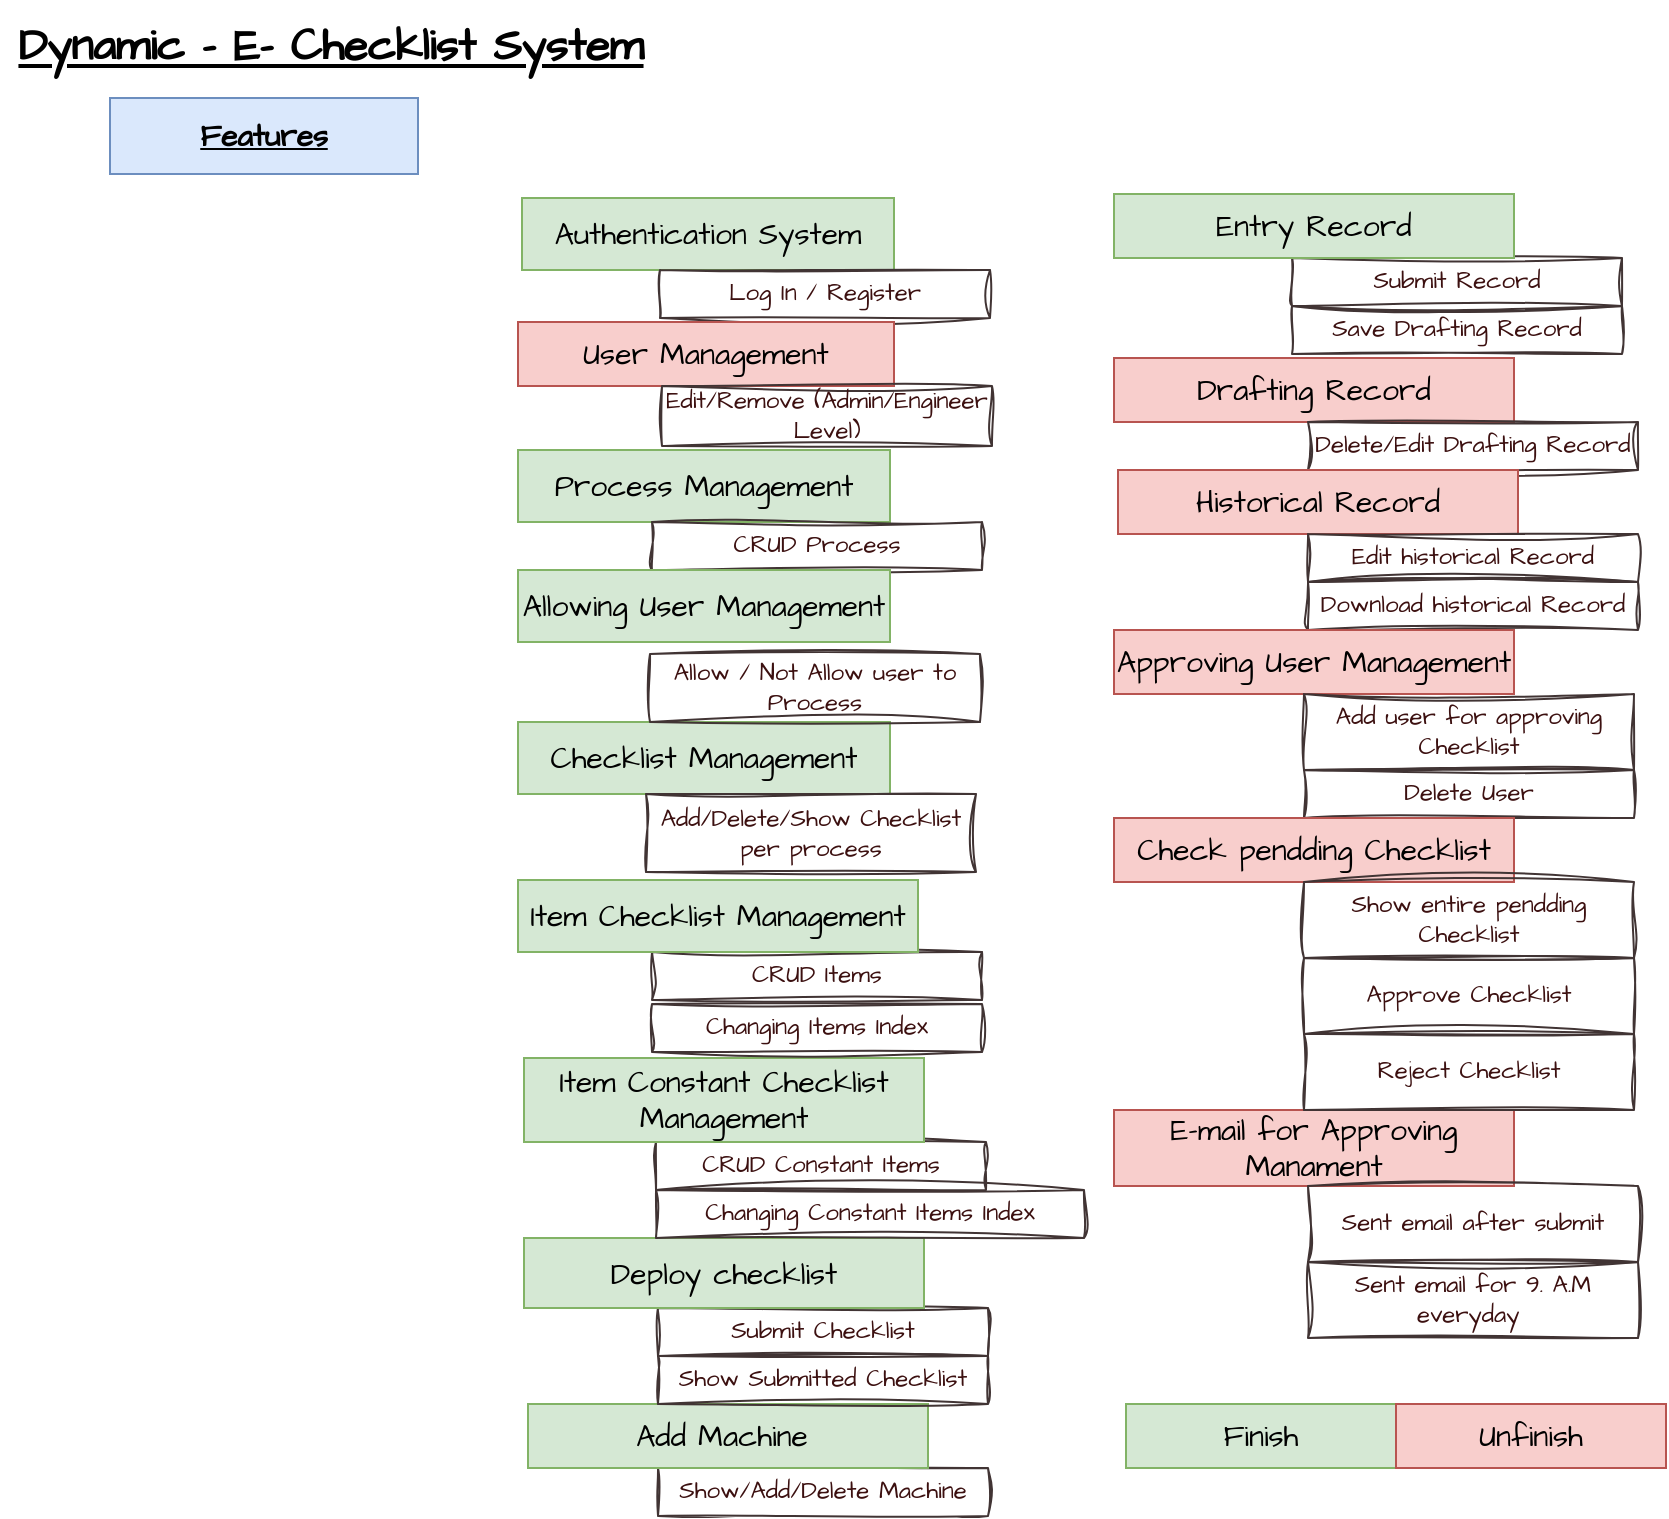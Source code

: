 <mxfile version="24.7.17" pages="2">
  <diagram name="Features" id="6fQ8xyL-1N6OXDHEHyUZ">
    <mxGraphModel dx="1834" dy="836" grid="0" gridSize="10" guides="1" tooltips="1" connect="1" arrows="1" fold="1" page="0" pageScale="1" pageWidth="2336" pageHeight="1654" background="#ffffff" math="0" shadow="0">
      <root>
        <mxCell id="0" />
        <mxCell id="1" parent="0" />
        <mxCell id="KUy-6Ofabw8a4-Hf3_Ga-3" value="Dynamic - E- Checklist System" style="text;html=1;align=center;verticalAlign=middle;whiteSpace=wrap;rounded=0;fontFamily=Architects Daughter;fontSource=https%3A%2F%2Ffonts.googleapis.com%2Fcss%3Ffamily%3DArchitects%2BDaughter;fontColor=#000000;fontStyle=5;fontSize=22;" vertex="1" parent="1">
          <mxGeometry x="-16" width="331" height="47" as="geometry" />
        </mxCell>
        <mxCell id="KUy-6Ofabw8a4-Hf3_Ga-52" value="Features" style="text;html=1;align=center;verticalAlign=middle;whiteSpace=wrap;rounded=0;fontFamily=Architects Daughter;fontSource=https%3A%2F%2Ffonts.googleapis.com%2Fcss%3Ffamily%3DArchitects%2BDaughter;fillColor=#dae8fc;strokeColor=#6c8ebf;fontSize=15;fontColor=#000000;fontStyle=5" vertex="1" parent="1">
          <mxGeometry x="39" y="49" width="154" height="38" as="geometry" />
        </mxCell>
        <mxCell id="KUy-6Ofabw8a4-Hf3_Ga-5" value="Checklist Management" style="rounded=0;whiteSpace=wrap;html=1;hachureGap=4;fontFamily=Architects Daughter;fontSource=https%3A%2F%2Ffonts.googleapis.com%2Fcss%3Ffamily%3DArchitects%2BDaughter;fontSize=15;fillColor=#d5e8d4;strokeColor=#82b366;glass=0;fontColor=#000000;" vertex="1" parent="1">
          <mxGeometry x="243" y="361" width="186" height="36" as="geometry" />
        </mxCell>
        <mxCell id="KUy-6Ofabw8a4-Hf3_Ga-6" value="Add/Delete/Show Checklist per process" style="rounded=0;whiteSpace=wrap;html=1;hachureGap=4;fontFamily=Architects Daughter;fontSource=https%3A%2F%2Ffonts.googleapis.com%2Fcss%3Ffamily%3DArchitects%2BDaughter;fillColor=none;strokeColor=#413434;fontColor=#3c1010;glass=0;sketch=1;curveFitting=1;jiggle=2;" vertex="1" parent="1">
          <mxGeometry x="307" y="397" width="165" height="39" as="geometry" />
        </mxCell>
        <mxCell id="KUy-6Ofabw8a4-Hf3_Ga-7" value="CRUD Items" style="rounded=0;whiteSpace=wrap;html=1;hachureGap=4;fontFamily=Architects Daughter;fontSource=https%3A%2F%2Ffonts.googleapis.com%2Fcss%3Ffamily%3DArchitects%2BDaughter;glass=0;fillColor=none;gradientColor=none;strokeColor=#413434;fontColor=#3c1010;sketch=1;curveFitting=1;jiggle=2;" vertex="1" parent="1">
          <mxGeometry x="310" y="476" width="165" height="24" as="geometry" />
        </mxCell>
        <mxCell id="KUy-6Ofabw8a4-Hf3_Ga-10" value="Item Checklist Management" style="rounded=0;whiteSpace=wrap;html=1;hachureGap=4;fontFamily=Architects Daughter;fontSource=https%3A%2F%2Ffonts.googleapis.com%2Fcss%3Ffamily%3DArchitects%2BDaughter;fontSize=15;fillColor=#d5e8d4;strokeColor=#82b366;glass=0;fontColor=#000000;" vertex="1" parent="1">
          <mxGeometry x="243" y="440" width="200" height="36" as="geometry" />
        </mxCell>
        <mxCell id="KUy-6Ofabw8a4-Hf3_Ga-12" value="Submit Checklist" style="rounded=0;whiteSpace=wrap;html=1;hachureGap=4;fontFamily=Architects Daughter;fontSource=https%3A%2F%2Ffonts.googleapis.com%2Fcss%3Ffamily%3DArchitects%2BDaughter;fillColor=none;strokeColor=#413434;fontColor=#3c1010;glass=0;sketch=1;curveFitting=1;jiggle=2;" vertex="1" parent="1">
          <mxGeometry x="313" y="654" width="165" height="24" as="geometry" />
        </mxCell>
        <mxCell id="KUy-6Ofabw8a4-Hf3_Ga-13" value="CRUD Constant Items" style="rounded=0;whiteSpace=wrap;html=1;hachureGap=4;fontFamily=Architects Daughter;fontSource=https%3A%2F%2Ffonts.googleapis.com%2Fcss%3Ffamily%3DArchitects%2BDaughter;glass=0;fillColor=none;gradientColor=none;strokeColor=#413434;fontColor=#3c1010;sketch=1;curveFitting=1;jiggle=2;" vertex="1" parent="1">
          <mxGeometry x="312" y="571" width="165" height="24" as="geometry" />
        </mxCell>
        <mxCell id="KUy-6Ofabw8a4-Hf3_Ga-14" value="Item Constant Checklist Management" style="rounded=0;whiteSpace=wrap;html=1;hachureGap=4;fontFamily=Architects Daughter;fontSource=https%3A%2F%2Ffonts.googleapis.com%2Fcss%3Ffamily%3DArchitects%2BDaughter;fontSize=15;fillColor=#d5e8d4;strokeColor=#82b366;glass=0;fontColor=#000000;" vertex="1" parent="1">
          <mxGeometry x="246" y="529" width="200" height="42" as="geometry" />
        </mxCell>
        <mxCell id="KUy-6Ofabw8a4-Hf3_Ga-15" value="Deploy checklist" style="rounded=0;whiteSpace=wrap;html=1;hachureGap=4;fontFamily=Architects Daughter;fontSource=https%3A%2F%2Ffonts.googleapis.com%2Fcss%3Ffamily%3DArchitects%2BDaughter;fontSize=15;fillColor=#d5e8d4;strokeColor=#82b366;glass=0;fontColor=#000000;" vertex="1" parent="1">
          <mxGeometry x="246" y="619" width="200" height="35" as="geometry" />
        </mxCell>
        <mxCell id="KUy-6Ofabw8a4-Hf3_Ga-16" value="Show/Add/Delete Machine" style="rounded=0;whiteSpace=wrap;html=1;hachureGap=4;fontFamily=Architects Daughter;fontSource=https%3A%2F%2Ffonts.googleapis.com%2Fcss%3Ffamily%3DArchitects%2BDaughter;fillColor=none;strokeColor=#413434;fontColor=#3c1010;glass=0;sketch=1;curveFitting=1;jiggle=2;" vertex="1" parent="1">
          <mxGeometry x="313" y="734" width="165" height="24" as="geometry" />
        </mxCell>
        <mxCell id="KUy-6Ofabw8a4-Hf3_Ga-17" value="Add Machine&amp;nbsp;" style="rounded=0;whiteSpace=wrap;html=1;hachureGap=4;fontFamily=Architects Daughter;fontSource=https%3A%2F%2Ffonts.googleapis.com%2Fcss%3Ffamily%3DArchitects%2BDaughter;fontSize=15;fillColor=#d5e8d4;strokeColor=#82b366;glass=0;fontColor=#000000;" vertex="1" parent="1">
          <mxGeometry x="248" y="702" width="200" height="32" as="geometry" />
        </mxCell>
        <mxCell id="KUy-6Ofabw8a4-Hf3_Ga-19" value="Show Submitted Checklist" style="rounded=0;whiteSpace=wrap;html=1;hachureGap=4;fontFamily=Architects Daughter;fontSource=https%3A%2F%2Ffonts.googleapis.com%2Fcss%3Ffamily%3DArchitects%2BDaughter;fillColor=none;strokeColor=#413434;fontColor=#3c1010;glass=0;sketch=1;curveFitting=1;jiggle=2;" vertex="1" parent="1">
          <mxGeometry x="313" y="678" width="165" height="24" as="geometry" />
        </mxCell>
        <mxCell id="KUy-6Ofabw8a4-Hf3_Ga-20" value="Authentication System" style="rounded=0;whiteSpace=wrap;html=1;hachureGap=4;fontFamily=Architects Daughter;fontSource=https%3A%2F%2Ffonts.googleapis.com%2Fcss%3Ffamily%3DArchitects%2BDaughter;fontSize=15;fillColor=#d5e8d4;strokeColor=#82b366;glass=0;fontColor=#000000;" vertex="1" parent="1">
          <mxGeometry x="245" y="99" width="186" height="36" as="geometry" />
        </mxCell>
        <mxCell id="KUy-6Ofabw8a4-Hf3_Ga-21" value="Log In / Register" style="rounded=0;whiteSpace=wrap;html=1;hachureGap=4;fontFamily=Architects Daughter;fontSource=https%3A%2F%2Ffonts.googleapis.com%2Fcss%3Ffamily%3DArchitects%2BDaughter;fillColor=none;strokeColor=#413434;fontColor=#3c1010;glass=0;sketch=1;curveFitting=1;jiggle=2;" vertex="1" parent="1">
          <mxGeometry x="314" y="135" width="165" height="24" as="geometry" />
        </mxCell>
        <mxCell id="KUy-6Ofabw8a4-Hf3_Ga-22" value="Process Management" style="rounded=0;whiteSpace=wrap;html=1;hachureGap=4;fontFamily=Architects Daughter;fontSource=https%3A%2F%2Ffonts.googleapis.com%2Fcss%3Ffamily%3DArchitects%2BDaughter;fontSize=15;fillColor=#d5e8d4;strokeColor=#82b366;glass=0;fontColor=#000000;" vertex="1" parent="1">
          <mxGeometry x="243" y="225" width="186" height="36" as="geometry" />
        </mxCell>
        <mxCell id="KUy-6Ofabw8a4-Hf3_Ga-23" value="CRUD Process" style="rounded=0;whiteSpace=wrap;html=1;hachureGap=4;fontFamily=Architects Daughter;fontSource=https%3A%2F%2Ffonts.googleapis.com%2Fcss%3Ffamily%3DArchitects%2BDaughter;fillColor=none;strokeColor=#413434;fontColor=#3c1010;glass=0;sketch=1;curveFitting=1;jiggle=2;" vertex="1" parent="1">
          <mxGeometry x="310" y="261" width="165" height="24" as="geometry" />
        </mxCell>
        <mxCell id="KUy-6Ofabw8a4-Hf3_Ga-24" value="Allowing User Management" style="rounded=0;whiteSpace=wrap;html=1;hachureGap=4;fontFamily=Architects Daughter;fontSource=https%3A%2F%2Ffonts.googleapis.com%2Fcss%3Ffamily%3DArchitects%2BDaughter;fontSize=15;fillColor=#d5e8d4;strokeColor=#82b366;glass=0;fontColor=#000000;" vertex="1" parent="1">
          <mxGeometry x="243" y="285" width="186" height="36" as="geometry" />
        </mxCell>
        <mxCell id="KUy-6Ofabw8a4-Hf3_Ga-25" value="Allow / Not Allow user to Process" style="rounded=0;whiteSpace=wrap;html=1;hachureGap=4;fontFamily=Architects Daughter;fontSource=https%3A%2F%2Ffonts.googleapis.com%2Fcss%3Ffamily%3DArchitects%2BDaughter;fillColor=none;strokeColor=#413434;fontColor=#3c1010;glass=0;sketch=1;curveFitting=1;jiggle=2;" vertex="1" parent="1">
          <mxGeometry x="309" y="327" width="165" height="34" as="geometry" />
        </mxCell>
        <mxCell id="KUy-6Ofabw8a4-Hf3_Ga-26" value="Changing Items Index" style="rounded=0;whiteSpace=wrap;html=1;hachureGap=4;fontFamily=Architects Daughter;fontSource=https%3A%2F%2Ffonts.googleapis.com%2Fcss%3Ffamily%3DArchitects%2BDaughter;glass=0;fillColor=none;gradientColor=none;strokeColor=#413434;fontColor=#3c1010;sketch=1;curveFitting=1;jiggle=2;" vertex="1" parent="1">
          <mxGeometry x="310" y="502" width="165" height="24" as="geometry" />
        </mxCell>
        <mxCell id="KUy-6Ofabw8a4-Hf3_Ga-27" value="Changing Constant Items Index" style="rounded=0;whiteSpace=wrap;html=1;hachureGap=4;fontFamily=Architects Daughter;fontSource=https%3A%2F%2Ffonts.googleapis.com%2Fcss%3Ffamily%3DArchitects%2BDaughter;glass=0;fillColor=none;gradientColor=none;strokeColor=#413434;fontColor=#3c1010;sketch=1;curveFitting=1;jiggle=2;" vertex="1" parent="1">
          <mxGeometry x="312" y="595" width="214" height="24" as="geometry" />
        </mxCell>
        <mxCell id="KUy-6Ofabw8a4-Hf3_Ga-28" value="Submit Record" style="rounded=0;whiteSpace=wrap;html=1;hachureGap=4;fontFamily=Architects Daughter;fontSource=https%3A%2F%2Ffonts.googleapis.com%2Fcss%3Ffamily%3DArchitects%2BDaughter;fillColor=none;strokeColor=#413434;fontColor=#3c1010;glass=0;sketch=1;curveFitting=1;jiggle=2;" vertex="1" parent="1">
          <mxGeometry x="630" y="129" width="165" height="24" as="geometry" />
        </mxCell>
        <mxCell id="KUy-6Ofabw8a4-Hf3_Ga-29" value="Entry Record" style="rounded=0;whiteSpace=wrap;html=1;hachureGap=4;fontFamily=Architects Daughter;fontSource=https%3A%2F%2Ffonts.googleapis.com%2Fcss%3Ffamily%3DArchitects%2BDaughter;fontSize=15;fillColor=#d5e8d4;strokeColor=#82b366;glass=0;fontColor=#000000;" vertex="1" parent="1">
          <mxGeometry x="541" y="97" width="200" height="32" as="geometry" />
        </mxCell>
        <mxCell id="KUy-6Ofabw8a4-Hf3_Ga-31" value="Drafting Record" style="rounded=0;whiteSpace=wrap;html=1;hachureGap=4;fontFamily=Architects Daughter;fontSource=https%3A%2F%2Ffonts.googleapis.com%2Fcss%3Ffamily%3DArchitects%2BDaughter;fontSize=15;fillColor=#f8cecc;strokeColor=#b85450;glass=0;fontColor=#000000;" vertex="1" parent="1">
          <mxGeometry x="541" y="179" width="200" height="32" as="geometry" />
        </mxCell>
        <mxCell id="KUy-6Ofabw8a4-Hf3_Ga-32" value="Delete/Edit Drafting Record" style="rounded=0;whiteSpace=wrap;html=1;hachureGap=4;fontFamily=Architects Daughter;fontSource=https%3A%2F%2Ffonts.googleapis.com%2Fcss%3Ffamily%3DArchitects%2BDaughter;fillColor=none;strokeColor=#413434;fontColor=#3c1010;glass=0;sketch=1;curveFitting=1;jiggle=2;" vertex="1" parent="1">
          <mxGeometry x="638" y="211" width="165" height="24" as="geometry" />
        </mxCell>
        <mxCell id="KUy-6Ofabw8a4-Hf3_Ga-35" value="Historical Record" style="rounded=0;whiteSpace=wrap;html=1;hachureGap=4;fontFamily=Architects Daughter;fontSource=https%3A%2F%2Ffonts.googleapis.com%2Fcss%3Ffamily%3DArchitects%2BDaughter;fontSize=15;fillColor=#f8cecc;strokeColor=#b85450;glass=0;fontColor=#000000;" vertex="1" parent="1">
          <mxGeometry x="543" y="235" width="200" height="32" as="geometry" />
        </mxCell>
        <mxCell id="KUy-6Ofabw8a4-Hf3_Ga-36" value="Edit historical Record" style="rounded=0;whiteSpace=wrap;html=1;hachureGap=4;fontFamily=Architects Daughter;fontSource=https%3A%2F%2Ffonts.googleapis.com%2Fcss%3Ffamily%3DArchitects%2BDaughter;fillColor=none;strokeColor=#413434;fontColor=#3c1010;glass=0;sketch=1;curveFitting=1;jiggle=2;" vertex="1" parent="1">
          <mxGeometry x="638" y="267" width="165" height="24" as="geometry" />
        </mxCell>
        <mxCell id="KUy-6Ofabw8a4-Hf3_Ga-37" value="Download historical Record" style="rounded=0;whiteSpace=wrap;html=1;hachureGap=4;fontFamily=Architects Daughter;fontSource=https%3A%2F%2Ffonts.googleapis.com%2Fcss%3Ffamily%3DArchitects%2BDaughter;fillColor=none;strokeColor=#413434;fontColor=#3c1010;glass=0;sketch=1;curveFitting=1;jiggle=2;" vertex="1" parent="1">
          <mxGeometry x="638" y="291" width="165" height="24" as="geometry" />
        </mxCell>
        <mxCell id="KUy-6Ofabw8a4-Hf3_Ga-38" value="Save Drafting Record" style="rounded=0;whiteSpace=wrap;html=1;hachureGap=4;fontFamily=Architects Daughter;fontSource=https%3A%2F%2Ffonts.googleapis.com%2Fcss%3Ffamily%3DArchitects%2BDaughter;fillColor=none;strokeColor=#413434;fontColor=#3c1010;glass=0;sketch=1;curveFitting=1;jiggle=2;" vertex="1" parent="1">
          <mxGeometry x="630" y="153" width="165" height="24" as="geometry" />
        </mxCell>
        <mxCell id="KUy-6Ofabw8a4-Hf3_Ga-39" value="Approving User Management" style="rounded=0;whiteSpace=wrap;html=1;hachureGap=4;fontFamily=Architects Daughter;fontSource=https%3A%2F%2Ffonts.googleapis.com%2Fcss%3Ffamily%3DArchitects%2BDaughter;fontSize=15;fillColor=#f8cecc;strokeColor=#b85450;glass=0;fontColor=#000000;" vertex="1" parent="1">
          <mxGeometry x="541" y="315" width="200" height="32" as="geometry" />
        </mxCell>
        <mxCell id="KUy-6Ofabw8a4-Hf3_Ga-40" value="Add user for approving Checklist" style="rounded=0;whiteSpace=wrap;html=1;hachureGap=4;fontFamily=Architects Daughter;fontSource=https%3A%2F%2Ffonts.googleapis.com%2Fcss%3Ffamily%3DArchitects%2BDaughter;fillColor=none;strokeColor=#413434;fontColor=#3c1010;glass=0;sketch=1;curveFitting=1;jiggle=2;" vertex="1" parent="1">
          <mxGeometry x="636" y="347" width="165" height="38" as="geometry" />
        </mxCell>
        <mxCell id="KUy-6Ofabw8a4-Hf3_Ga-41" value="Delete User" style="rounded=0;whiteSpace=wrap;html=1;hachureGap=4;fontFamily=Architects Daughter;fontSource=https%3A%2F%2Ffonts.googleapis.com%2Fcss%3Ffamily%3DArchitects%2BDaughter;fillColor=none;strokeColor=#413434;fontColor=#3c1010;glass=0;sketch=1;curveFitting=1;jiggle=2;" vertex="1" parent="1">
          <mxGeometry x="636" y="385" width="165" height="24" as="geometry" />
        </mxCell>
        <mxCell id="KUy-6Ofabw8a4-Hf3_Ga-42" value="Check pendding Checklist" style="rounded=0;whiteSpace=wrap;html=1;hachureGap=4;fontFamily=Architects Daughter;fontSource=https%3A%2F%2Ffonts.googleapis.com%2Fcss%3Ffamily%3DArchitects%2BDaughter;fontSize=15;fillColor=#f8cecc;strokeColor=#b85450;glass=0;fontColor=#000000;" vertex="1" parent="1">
          <mxGeometry x="541" y="409" width="200" height="32" as="geometry" />
        </mxCell>
        <mxCell id="KUy-6Ofabw8a4-Hf3_Ga-43" value="Show entire pendding Checklist" style="rounded=0;whiteSpace=wrap;html=1;hachureGap=4;fontFamily=Architects Daughter;fontSource=https%3A%2F%2Ffonts.googleapis.com%2Fcss%3Ffamily%3DArchitects%2BDaughter;fillColor=none;strokeColor=#413434;fontColor=#3c1010;glass=0;sketch=1;curveFitting=1;jiggle=2;" vertex="1" parent="1">
          <mxGeometry x="636" y="441" width="165" height="38" as="geometry" />
        </mxCell>
        <mxCell id="KUy-6Ofabw8a4-Hf3_Ga-45" value="E-mail for Approving Manament" style="rounded=0;whiteSpace=wrap;html=1;hachureGap=4;fontFamily=Architects Daughter;fontSource=https%3A%2F%2Ffonts.googleapis.com%2Fcss%3Ffamily%3DArchitects%2BDaughter;fontSize=15;fillColor=#f8cecc;strokeColor=#b85450;glass=0;fontColor=#000000;" vertex="1" parent="1">
          <mxGeometry x="541" y="555" width="200" height="38" as="geometry" />
        </mxCell>
        <mxCell id="KUy-6Ofabw8a4-Hf3_Ga-46" value="Sent email after submit" style="rounded=0;whiteSpace=wrap;html=1;hachureGap=4;fontFamily=Architects Daughter;fontSource=https%3A%2F%2Ffonts.googleapis.com%2Fcss%3Ffamily%3DArchitects%2BDaughter;fillColor=none;strokeColor=#413434;fontColor=#3c1010;glass=0;sketch=1;curveFitting=1;jiggle=2;" vertex="1" parent="1">
          <mxGeometry x="638" y="593" width="165" height="38" as="geometry" />
        </mxCell>
        <mxCell id="KUy-6Ofabw8a4-Hf3_Ga-47" value="Approve Checklist" style="rounded=0;whiteSpace=wrap;html=1;hachureGap=4;fontFamily=Architects Daughter;fontSource=https%3A%2F%2Ffonts.googleapis.com%2Fcss%3Ffamily%3DArchitects%2BDaughter;fillColor=none;strokeColor=#413434;fontColor=#3c1010;glass=0;sketch=1;curveFitting=1;jiggle=2;" vertex="1" parent="1">
          <mxGeometry x="636" y="479" width="165" height="38" as="geometry" />
        </mxCell>
        <mxCell id="KUy-6Ofabw8a4-Hf3_Ga-48" value="Reject Checklist" style="rounded=0;whiteSpace=wrap;html=1;hachureGap=4;fontFamily=Architects Daughter;fontSource=https%3A%2F%2Ffonts.googleapis.com%2Fcss%3Ffamily%3DArchitects%2BDaughter;fillColor=none;strokeColor=#413434;fontColor=#3c1010;glass=0;sketch=1;curveFitting=1;jiggle=2;" vertex="1" parent="1">
          <mxGeometry x="636" y="517" width="165" height="38" as="geometry" />
        </mxCell>
        <mxCell id="KUy-6Ofabw8a4-Hf3_Ga-49" value="Sent email for 9. A.M everyday&amp;nbsp;" style="rounded=0;whiteSpace=wrap;html=1;hachureGap=4;fontFamily=Architects Daughter;fontSource=https%3A%2F%2Ffonts.googleapis.com%2Fcss%3Ffamily%3DArchitects%2BDaughter;fillColor=none;strokeColor=#413434;fontColor=#3c1010;glass=0;sketch=1;curveFitting=1;jiggle=2;" vertex="1" parent="1">
          <mxGeometry x="638" y="631" width="165" height="38" as="geometry" />
        </mxCell>
        <mxCell id="KUy-6Ofabw8a4-Hf3_Ga-50" value="User Management" style="rounded=0;whiteSpace=wrap;html=1;hachureGap=4;fontFamily=Architects Daughter;fontSource=https%3A%2F%2Ffonts.googleapis.com%2Fcss%3Ffamily%3DArchitects%2BDaughter;fontSize=15;fillColor=#f8cecc;strokeColor=#b85450;glass=0;fontColor=#000000;" vertex="1" parent="1">
          <mxGeometry x="243" y="161" width="188" height="32" as="geometry" />
        </mxCell>
        <mxCell id="KUy-6Ofabw8a4-Hf3_Ga-51" value="Edit/Remove (Admin/Engineer Level)" style="rounded=0;whiteSpace=wrap;html=1;hachureGap=4;fontFamily=Architects Daughter;fontSource=https%3A%2F%2Ffonts.googleapis.com%2Fcss%3Ffamily%3DArchitects%2BDaughter;fillColor=none;strokeColor=#413434;fontColor=#3c1010;glass=0;sketch=1;curveFitting=1;jiggle=2;" vertex="1" parent="1">
          <mxGeometry x="315" y="193" width="165" height="30" as="geometry" />
        </mxCell>
        <mxCell id="KUy-6Ofabw8a4-Hf3_Ga-56" value="" style="group" vertex="1" connectable="0" parent="1">
          <mxGeometry x="547" y="702" width="270" height="32" as="geometry" />
        </mxCell>
        <mxCell id="KUy-6Ofabw8a4-Hf3_Ga-54" value="Finish" style="rounded=0;whiteSpace=wrap;html=1;hachureGap=4;fontFamily=Architects Daughter;fontSource=https%3A%2F%2Ffonts.googleapis.com%2Fcss%3Ffamily%3DArchitects%2BDaughter;fontSize=15;fillColor=#d5e8d4;strokeColor=#82b366;glass=0;fontColor=#000000;" vertex="1" parent="KUy-6Ofabw8a4-Hf3_Ga-56">
          <mxGeometry width="135" height="32" as="geometry" />
        </mxCell>
        <mxCell id="KUy-6Ofabw8a4-Hf3_Ga-55" value="Unfinish" style="rounded=0;whiteSpace=wrap;html=1;hachureGap=4;fontFamily=Architects Daughter;fontSource=https%3A%2F%2Ffonts.googleapis.com%2Fcss%3Ffamily%3DArchitects%2BDaughter;fontSize=15;fillColor=#f8cecc;strokeColor=#b85450;glass=0;fontColor=#000000;" vertex="1" parent="KUy-6Ofabw8a4-Hf3_Ga-56">
          <mxGeometry x="135" width="135" height="32" as="geometry" />
        </mxCell>
      </root>
    </mxGraphModel>
  </diagram>
  <diagram id="CYjcbfb7SHiYcfRpV1Zf" name="System Architecture">
    <mxGraphModel dx="2849" dy="1594" grid="0" gridSize="10" guides="1" tooltips="1" connect="1" arrows="1" fold="1" page="0" pageScale="1" pageWidth="2336" pageHeight="1654" background="#ffffff" math="0" shadow="0">
      <root>
        <mxCell id="0" />
        <mxCell id="1" parent="0" />
        <mxCell id="xigQNE6xUMJrmjbAnb88-114" value="" style="rounded=0;whiteSpace=wrap;html=1;fillColor=none;strokeColor=#000000;" vertex="1" parent="1">
          <mxGeometry x="725" y="5" width="293" height="483" as="geometry" />
        </mxCell>
        <mxCell id="xigQNE6xUMJrmjbAnb88-88" value="" style="rounded=0;whiteSpace=wrap;html=1;fillColor=none;strokeColor=#000000;" vertex="1" parent="1">
          <mxGeometry x="167" y="170" width="234" height="143" as="geometry" />
        </mxCell>
        <mxCell id="pFcCwGKc9hzr0-OtOaCk-1" value="System Architecture" style="text;whiteSpace=wrap;fontFamily=Architects Daughter;fontSource=https%3A%2F%2Ffonts.googleapis.com%2Fcss%3Ffamily%3DArchitects%2BDaughter;fillColor=#f5f5f5;fontColor=#333333;strokeColor=#666666;fontSize=30;" vertex="1" parent="1">
          <mxGeometry x="-540" y="-211" width="316" height="52" as="geometry" />
        </mxCell>
        <mxCell id="xigQNE6xUMJrmjbAnb88-45" value="Application" style="shape=parallelogram;perimeter=parallelogramPerimeter;whiteSpace=wrap;html=1;fixedSize=1;fillColor=#f5f5f5;fontColor=#333333;strokeColor=#666666;" vertex="1" parent="1">
          <mxGeometry x="-484" y="158.5" width="120" height="60" as="geometry" />
        </mxCell>
        <mxCell id="xigQNE6xUMJrmjbAnb88-47" value="Application" style="shape=parallelogram;perimeter=parallelogramPerimeter;whiteSpace=wrap;html=1;fixedSize=1;fillColor=#f5f5f5;fontColor=#333333;strokeColor=#666666;" vertex="1" parent="1">
          <mxGeometry x="-476" y="204.5" width="120" height="60" as="geometry" />
        </mxCell>
        <mxCell id="xigQNE6xUMJrmjbAnb88-48" value="Application" style="shape=parallelogram;perimeter=parallelogramPerimeter;whiteSpace=wrap;html=1;fixedSize=1;fillColor=#f5f5f5;fontColor=#333333;strokeColor=#666666;" vertex="1" parent="1">
          <mxGeometry x="-476" y="252.5" width="120" height="60" as="geometry" />
        </mxCell>
        <mxCell id="xigQNE6xUMJrmjbAnb88-49" value="Application" style="shape=parallelogram;perimeter=parallelogramPerimeter;whiteSpace=wrap;html=1;fixedSize=1;fillColor=#f5f5f5;fontColor=#333333;strokeColor=#666666;" vertex="1" parent="1">
          <mxGeometry x="-476" y="299.5" width="120" height="60" as="geometry" />
        </mxCell>
        <mxCell id="xigQNE6xUMJrmjbAnb88-50" value="Application" style="shape=parallelogram;perimeter=parallelogramPerimeter;whiteSpace=wrap;html=1;fixedSize=1;fillColor=#f5f5f5;fontColor=#333333;strokeColor=#666666;" vertex="1" parent="1">
          <mxGeometry x="-476" y="351.5" width="120" height="60" as="geometry" />
        </mxCell>
        <mxCell id="xigQNE6xUMJrmjbAnb88-57" value="" style="shape=flexArrow;endArrow=classic;html=1;rounded=0;strokeColor=#050505;" edge="1" parent="1">
          <mxGeometry width="50" height="50" relative="1" as="geometry">
            <mxPoint x="-337" y="270" as="sourcePoint" />
            <mxPoint x="-209" y="270" as="targetPoint" />
          </mxGeometry>
        </mxCell>
        <mxCell id="xigQNE6xUMJrmjbAnb88-58" value="" style="group" vertex="1" connectable="0" parent="1">
          <mxGeometry x="-167" y="185" width="159" height="99" as="geometry" />
        </mxCell>
        <mxCell id="xigQNE6xUMJrmjbAnb88-52" value="" style="image;aspect=fixed;html=1;points=[];align=center;fontSize=12;image=img/lib/azure2/security/Multifactor_Authentication.svg;" vertex="1" parent="xigQNE6xUMJrmjbAnb88-58">
          <mxGeometry x="49" width="55.4" height="68" as="geometry" />
        </mxCell>
        <mxCell id="xigQNE6xUMJrmjbAnb88-54" value="Authentication System" style="rounded=0;whiteSpace=wrap;html=1;hachureGap=4;fontFamily=Architects Daughter;fontSource=https%3A%2F%2Ffonts.googleapis.com%2Fcss%3Ffamily%3DArchitects%2BDaughter;fontSize=11;fillColor=#647687;strokeColor=#314354;glass=0;fontColor=#ffffff;" vertex="1" parent="xigQNE6xUMJrmjbAnb88-58">
          <mxGeometry y="72" width="159" height="27" as="geometry" />
        </mxCell>
        <mxCell id="xigQNE6xUMJrmjbAnb88-59" value="" style="rounded=0;whiteSpace=wrap;html=1;fillColor=none;strokeColor=#000000;" vertex="1" parent="1">
          <mxGeometry x="-501" y="121" width="159" height="319" as="geometry" />
        </mxCell>
        <mxCell id="xigQNE6xUMJrmjbAnb88-60" value="" style="shape=cylinder3;whiteSpace=wrap;html=1;boundedLbl=1;backgroundOutline=1;size=15;" vertex="1" parent="1">
          <mxGeometry x="-130" y="491.5" width="60" height="68" as="geometry" />
        </mxCell>
        <mxCell id="xigQNE6xUMJrmjbAnb88-61" value="" style="sketch=0;outlineConnect=0;fontColor=#232F3E;gradientColor=none;fillColor=#2d101e;strokeColor=none;dashed=0;verticalLabelPosition=bottom;verticalAlign=top;align=center;html=1;fontSize=12;fontStyle=0;aspect=fixed;pointerEvents=1;shape=mxgraph.aws4.automation;" vertex="1" parent="1">
          <mxGeometry x="39" y="572.5" width="50" height="50" as="geometry" />
        </mxCell>
        <mxCell id="xigQNE6xUMJrmjbAnb88-63" value="" style="shape=cylinder3;whiteSpace=wrap;html=1;boundedLbl=1;backgroundOutline=1;size=15;" vertex="1" parent="1">
          <mxGeometry x="-87" y="474.5" width="60" height="68" as="geometry" />
        </mxCell>
        <mxCell id="xigQNE6xUMJrmjbAnb88-64" value="" style="shape=flexArrow;endArrow=classic;html=1;rounded=0;strokeColor=#050505;" edge="1" parent="1">
          <mxGeometry width="50" height="50" relative="1" as="geometry">
            <mxPoint x="-73" y="471" as="sourcePoint" />
            <mxPoint x="-73" y="297" as="targetPoint" />
          </mxGeometry>
        </mxCell>
        <mxCell id="xigQNE6xUMJrmjbAnb88-65" value="" style="shape=flexArrow;endArrow=classic;html=1;rounded=0;strokeColor=#050505;" edge="1" parent="1">
          <mxGeometry width="50" height="50" relative="1" as="geometry">
            <mxPoint x="-103.5" y="295" as="sourcePoint" />
            <mxPoint x="-103" y="481" as="targetPoint" />
          </mxGeometry>
        </mxCell>
        <mxCell id="xigQNE6xUMJrmjbAnb88-66" value="&lt;span style=&quot;color: rgb(60, 16, 16); font-family: &amp;quot;Architects Daughter&amp;quot;; font-size: 12px; font-style: normal; font-variant-ligatures: normal; font-variant-caps: normal; font-weight: 400; letter-spacing: normal; orphans: 2; text-align: center; text-indent: 0px; text-transform: none; widows: 2; word-spacing: 0px; -webkit-text-stroke-width: 0px; white-space: normal; text-decoration-thickness: initial; text-decoration-style: initial; text-decoration-color: initial; float: none; display: inline !important; background-color: rgb(255, 255, 255);&quot;&gt;Return Token and Plant&lt;/span&gt;" style="text;whiteSpace=wrap;html=1;" vertex="1" parent="1">
          <mxGeometry x="-55.5" y="327" width="141" height="28.5" as="geometry" />
        </mxCell>
        <mxCell id="xigQNE6xUMJrmjbAnb88-68" value="" style="shape=flexArrow;endArrow=classic;html=1;rounded=0;strokeColor=#050505;" edge="1" parent="1">
          <mxGeometry width="50" height="50" relative="1" as="geometry">
            <mxPoint x="24" y="236" as="sourcePoint" />
            <mxPoint x="152" y="236" as="targetPoint" />
          </mxGeometry>
        </mxCell>
        <mxCell id="xigQNE6xUMJrmjbAnb88-69" value="&lt;div style=&quot;text-align: center;&quot;&gt;&lt;font face=&quot;Architects Daughter&quot; color=&quot;#3c1010&quot;&gt;&lt;span style=&quot;background-color: rgb(255, 255, 255);&quot;&gt;Connect User Database base on Plant&lt;/span&gt;&lt;/font&gt;&lt;/div&gt;" style="text;whiteSpace=wrap;html=1;" vertex="1" parent="1">
          <mxGeometry x="315" y="361" width="100" height="56" as="geometry" />
        </mxCell>
        <mxCell id="xigQNE6xUMJrmjbAnb88-94" value="" style="shape=flexArrow;endArrow=classic;html=1;rounded=0;strokeColor=#050505;" edge="1" parent="1">
          <mxGeometry width="50" height="50" relative="1" as="geometry">
            <mxPoint x="18" y="520" as="sourcePoint" />
            <mxPoint x="125" y="520" as="targetPoint" />
          </mxGeometry>
        </mxCell>
        <mxCell id="xigQNE6xUMJrmjbAnb88-96" value="" style="shape=flexArrow;endArrow=classic;html=1;rounded=0;strokeColor=#050505;" edge="1" parent="1">
          <mxGeometry width="50" height="50" relative="1" as="geometry">
            <mxPoint x="415" y="241.5" as="sourcePoint" />
            <mxPoint x="598" y="242" as="targetPoint" />
          </mxGeometry>
        </mxCell>
        <mxCell id="xigQNE6xUMJrmjbAnb88-97" value="&lt;div style=&quot;text-align: center;&quot;&gt;&lt;font face=&quot;Architects Daughter&quot; color=&quot;#3c1010&quot;&gt;&lt;span style=&quot;background-color: rgb(255, 255, 255);&quot;&gt;Get User Info base on Token&lt;/span&gt;&lt;/font&gt;&lt;/div&gt;" style="text;whiteSpace=wrap;html=1;" vertex="1" parent="1">
          <mxGeometry x="35" y="185" width="100" height="56" as="geometry" />
        </mxCell>
        <mxCell id="xigQNE6xUMJrmjbAnb88-98" value="&lt;span style=&quot;color: rgb(60, 16, 16); font-family: &amp;quot;Architects Daughter&amp;quot;; font-size: 12px; font-style: normal; font-variant-ligatures: normal; font-variant-caps: normal; font-weight: 400; letter-spacing: normal; orphans: 2; text-align: center; text-indent: 0px; text-transform: none; widows: 2; word-spacing: 0px; -webkit-text-stroke-width: 0px; white-space: normal; background-color: rgb(255, 255, 255); text-decoration-thickness: initial; text-decoration-style: initial; text-decoration-color: initial; display: inline !important; float: none;&quot;&gt;Log in (Application must have API Key)&lt;/span&gt;" style="text;whiteSpace=wrap;html=1;" vertex="1" parent="1">
          <mxGeometry x="-332" y="215.5" width="160" height="37" as="geometry" />
        </mxCell>
        <mxCell id="xigQNE6xUMJrmjbAnb88-99" value="" style="group" vertex="1" connectable="0" parent="1">
          <mxGeometry x="293" y="448" width="98" height="74" as="geometry" />
        </mxCell>
        <mxCell id="xigQNE6xUMJrmjbAnb88-75" value="" style="shape=cylinder3;whiteSpace=wrap;html=1;boundedLbl=1;backgroundOutline=1;size=15;fillColor=#eeeeee;strokeColor=#36393d;" vertex="1" parent="xigQNE6xUMJrmjbAnb88-99">
          <mxGeometry x="27.291" y="22.522" width="37.215" height="51.478" as="geometry" />
        </mxCell>
        <mxCell id="xigQNE6xUMJrmjbAnb88-85" value="" style="shape=cylinder3;whiteSpace=wrap;html=1;boundedLbl=1;backgroundOutline=1;size=15;fillColor=#eeeeee;strokeColor=#36393d;" vertex="1" parent="xigQNE6xUMJrmjbAnb88-99">
          <mxGeometry width="37.215" height="51.478" as="geometry" />
        </mxCell>
        <mxCell id="xigQNE6xUMJrmjbAnb88-90" value="&lt;div style=&quot;text-align: center;&quot;&gt;&lt;font face=&quot;Architects Daughter&quot; color=&quot;#3c1010&quot;&gt;&lt;span style=&quot;background-color: rgb(255, 255, 255);&quot;&gt;UTL 1&lt;/span&gt;&lt;/font&gt;&lt;/div&gt;" style="text;whiteSpace=wrap;html=1;" vertex="1" parent="xigQNE6xUMJrmjbAnb88-99">
          <mxGeometry x="68.228" y="55.339" width="29.772" height="18.661" as="geometry" />
        </mxCell>
        <mxCell id="xigQNE6xUMJrmjbAnb88-100" value="" style="group" vertex="1" connectable="0" parent="1">
          <mxGeometry x="197" y="444" width="100" height="78" as="geometry" />
        </mxCell>
        <mxCell id="xigQNE6xUMJrmjbAnb88-70" value="" style="shape=cylinder3;whiteSpace=wrap;html=1;boundedLbl=1;backgroundOutline=1;size=15;fillColor=#cdeb8b;strokeColor=#36393d;" vertex="1" parent="xigQNE6xUMJrmjbAnb88-100">
          <mxGeometry x="23.718" y="22.63" width="38.462" height="51.358" as="geometry" />
        </mxCell>
        <mxCell id="xigQNE6xUMJrmjbAnb88-71" value="" style="shape=cylinder3;whiteSpace=wrap;html=1;boundedLbl=1;backgroundOutline=1;size=15;fillColor=#cdeb8b;strokeColor=#36393d;" vertex="1" parent="xigQNE6xUMJrmjbAnb88-100">
          <mxGeometry width="38.462" height="51.358" as="geometry" />
        </mxCell>
        <mxCell id="xigQNE6xUMJrmjbAnb88-91" value="&lt;div style=&quot;text-align: center;&quot;&gt;&lt;font face=&quot;Architects Daughter&quot; color=&quot;#3c1010&quot;&gt;&lt;span style=&quot;background-color: rgb(255, 255, 255);&quot;&gt;UTL 2&lt;/span&gt;&lt;/font&gt;&lt;/div&gt;" style="text;whiteSpace=wrap;html=1;" vertex="1" parent="xigQNE6xUMJrmjbAnb88-100">
          <mxGeometry x="66.026" y="59.383" width="33.974" height="18.617" as="geometry" />
        </mxCell>
        <mxCell id="xigQNE6xUMJrmjbAnb88-101" value="" style="group" vertex="1" connectable="0" parent="1">
          <mxGeometry x="245" y="537" width="81" height="74" as="geometry" />
        </mxCell>
        <mxCell id="xigQNE6xUMJrmjbAnb88-73" value="" style="shape=cylinder3;whiteSpace=wrap;html=1;boundedLbl=1;backgroundOutline=1;size=15;fillColor=#ffcccc;strokeColor=#36393d;" vertex="1" parent="xigQNE6xUMJrmjbAnb88-101">
          <mxGeometry x="16.085" y="24.667" width="34.468" height="48.13" as="geometry" />
        </mxCell>
        <mxCell id="xigQNE6xUMJrmjbAnb88-74" value="" style="shape=cylinder3;whiteSpace=wrap;html=1;boundedLbl=1;backgroundOutline=1;size=15;fillColor=#ffcccc;strokeColor=#36393d;" vertex="1" parent="xigQNE6xUMJrmjbAnb88-101">
          <mxGeometry width="34.468" height="48.13" as="geometry" />
        </mxCell>
        <mxCell id="xigQNE6xUMJrmjbAnb88-92" value="&lt;div style=&quot;text-align: center;&quot;&gt;&lt;font face=&quot;Architects Daughter&quot; color=&quot;#3c1010&quot;&gt;&lt;span style=&quot;background-color: rgb(255, 255, 255);&quot;&gt;UTL 3&lt;/span&gt;&lt;/font&gt;&lt;/div&gt;" style="text;whiteSpace=wrap;html=1;" vertex="1" parent="xigQNE6xUMJrmjbAnb88-101">
          <mxGeometry x="50.553" y="56.553" width="30.447" height="17.447" as="geometry" />
        </mxCell>
        <mxCell id="xigQNE6xUMJrmjbAnb88-103" value="User Management Service" style="rounded=0;whiteSpace=wrap;html=1;hachureGap=4;fontFamily=Architects Daughter;fontSource=https%3A%2F%2Ffonts.googleapis.com%2Fcss%3Ffamily%3DArchitects%2BDaughter;fontSize=15;fillColor=#f8cecc;strokeColor=#b85450;glass=0;fontColor=#000000;" vertex="1" parent="1">
          <mxGeometry x="135" y="143" width="188" height="32" as="geometry" />
        </mxCell>
        <mxCell id="xigQNE6xUMJrmjbAnb88-104" value="&lt;span style=&quot;color: rgb(60, 16, 16); font-family: &amp;quot;Architects Daughter&amp;quot;; font-size: 12px; font-style: normal; font-variant-ligatures: normal; font-variant-caps: normal; font-weight: 400; letter-spacing: normal; orphans: 2; text-align: center; text-indent: 0px; text-transform: none; widows: 2; word-spacing: 0px; -webkit-text-stroke-width: 0px; white-space: normal; text-decoration-thickness: initial; text-decoration-style: initial; text-decoration-color: initial; float: none; display: inline !important; background-color: rgb(255, 255, 255);&quot;&gt;Create/Update Token&lt;/span&gt;" style="text;whiteSpace=wrap;html=1;" vertex="1" parent="1">
          <mxGeometry x="1" y="544" width="141" height="28.5" as="geometry" />
        </mxCell>
        <mxCell id="xigQNE6xUMJrmjbAnb88-106" value="User" style="html=1;whiteSpace=wrap;strokeColor=none;fillColor=#0079D6;labelPosition=center;verticalLabelPosition=middle;verticalAlign=top;align=center;fontSize=12;outlineConnect=0;spacingTop=-6;fontColor=#FFFFFF;sketch=0;shape=mxgraph.sitemap.user;" vertex="1" parent="1">
          <mxGeometry x="224" y="207" width="120" height="70" as="geometry" />
        </mxCell>
        <mxCell id="xigQNE6xUMJrmjbAnb88-107" value="" style="shape=flexArrow;endArrow=classic;html=1;rounded=0;strokeColor=#050505;" edge="1" parent="1">
          <mxGeometry width="50" height="50" relative="1" as="geometry">
            <mxPoint x="295" y="432.5" as="sourcePoint" />
            <mxPoint x="295" y="331.5" as="targetPoint" />
          </mxGeometry>
        </mxCell>
        <mxCell id="xigQNE6xUMJrmjbAnb88-108" value="" style="shape=flexArrow;endArrow=classic;html=1;rounded=0;strokeColor=#050505;" edge="1" parent="1">
          <mxGeometry width="50" height="50" relative="1" as="geometry">
            <mxPoint x="264.5" y="329.5" as="sourcePoint" />
            <mxPoint x="264.5" y="430.5" as="targetPoint" />
          </mxGeometry>
        </mxCell>
        <mxCell id="xigQNE6xUMJrmjbAnb88-111" value="" style="rounded=0;whiteSpace=wrap;html=1;fillColor=none;strokeColor=#000000;" vertex="1" parent="1">
          <mxGeometry x="174" y="438" width="239" height="191" as="geometry" />
        </mxCell>
        <mxCell id="xigQNE6xUMJrmjbAnb88-112" value="" style="shape=flexArrow;endArrow=classic;html=1;rounded=0;strokeColor=#050505;" edge="1" parent="1">
          <mxGeometry width="50" height="50" relative="1" as="geometry">
            <mxPoint x="117.5" y="496" as="sourcePoint" />
            <mxPoint x="10.5" y="496" as="targetPoint" />
          </mxGeometry>
        </mxCell>
        <mxCell id="xigQNE6xUMJrmjbAnb88-113" value="&lt;div style=&quot;text-align: center;&quot;&gt;&lt;font face=&quot;Architects Daughter&quot; color=&quot;#3c1010&quot;&gt;&lt;span style=&quot;background-color: rgb(255, 255, 255);&quot;&gt;Return User Info&amp;nbsp;&lt;/span&gt;&lt;/font&gt;&lt;/div&gt;" style="text;whiteSpace=wrap;html=1;" vertex="1" parent="1">
          <mxGeometry x="415" y="202" width="104" height="26" as="geometry" />
        </mxCell>
        <mxCell id="xigQNE6xUMJrmjbAnb88-115" value="" style="sketch=0;outlineConnect=0;fontColor=#232F3E;gradientColor=none;fillColor=#000000;strokeColor=none;dashed=0;verticalLabelPosition=bottom;verticalAlign=top;align=center;html=1;fontSize=12;fontStyle=0;aspect=fixed;pointerEvents=1;shape=mxgraph.aws4.endpoint;" vertex="1" parent="1">
          <mxGeometry x="616" y="204.5" width="78" height="78" as="geometry" />
        </mxCell>
        <mxCell id="xigQNE6xUMJrmjbAnb88-116" value="&lt;div style=&quot;text-align: center;&quot;&gt;&lt;font face=&quot;Architects Daughter&quot; color=&quot;#3c1010&quot;&gt;&lt;span style=&quot;background-color: rgb(255, 255, 255);&quot;&gt;API GETWAY&lt;/span&gt;&lt;/font&gt;&lt;/div&gt;" style="text;whiteSpace=wrap;html=1;" vertex="1" parent="1">
          <mxGeometry x="615.5" y="170" width="79" height="26" as="geometry" />
        </mxCell>
        <mxCell id="xigQNE6xUMJrmjbAnb88-117" value="Micro Services" style="rounded=0;whiteSpace=wrap;html=1;hachureGap=4;fontFamily=Architects Daughter;fontSource=https%3A%2F%2Ffonts.googleapis.com%2Fcss%3Ffamily%3DArchitects%2BDaughter;fontSize=15;fillColor=#e8ffd1;strokeColor=#b85450;glass=0;fontColor=#000000;" vertex="1" parent="1">
          <mxGeometry x="698" y="-29" width="188" height="32" as="geometry" />
        </mxCell>
        <mxCell id="xigQNE6xUMJrmjbAnb88-121" value="" style="shape=hexagon;perimeter=hexagonPerimeter2;whiteSpace=wrap;html=1;fixedSize=1;fillColor=#eeeeee;strokeColor=#36393d;" vertex="1" parent="1">
          <mxGeometry x="744" y="295" width="261" height="80" as="geometry" />
        </mxCell>
        <mxCell id="xigQNE6xUMJrmjbAnb88-122" value="" style="shape=hexagon;perimeter=hexagonPerimeter2;whiteSpace=wrap;html=1;fixedSize=1;fillColor=#eeeeee;strokeColor=#36393d;" vertex="1" parent="1">
          <mxGeometry x="741" y="203.5" width="261" height="80" as="geometry" />
        </mxCell>
        <mxCell id="xigQNE6xUMJrmjbAnb88-123" value="" style="shape=hexagon;perimeter=hexagonPerimeter2;whiteSpace=wrap;html=1;fixedSize=1;fillColor=#eeeeee;strokeColor=#36393d;" vertex="1" parent="1">
          <mxGeometry x="741" y="112" width="261" height="80" as="geometry" />
        </mxCell>
        <mxCell id="xigQNE6xUMJrmjbAnb88-124" value="" style="shape=hexagon;perimeter=hexagonPerimeter2;whiteSpace=wrap;html=1;fixedSize=1;fillColor=#eeeeee;strokeColor=#36393d;" vertex="1" parent="1">
          <mxGeometry x="741" y="19" width="263" height="80" as="geometry" />
        </mxCell>
        <mxCell id="xigQNE6xUMJrmjbAnb88-125" value="" style="shape=hexagon;perimeter=hexagonPerimeter2;whiteSpace=wrap;html=1;fixedSize=1;fillColor=#eeeeee;strokeColor=#36393d;" vertex="1" parent="1">
          <mxGeometry x="741" y="386.5" width="263" height="80" as="geometry" />
        </mxCell>
        <mxCell id="xigQNE6xUMJrmjbAnb88-126" value="Process Management Service" style="rounded=0;whiteSpace=wrap;html=1;hachureGap=4;fontFamily=Architects Daughter;fontSource=https%3A%2F%2Ffonts.googleapis.com%2Fcss%3Ffamily%3DArchitects%2BDaughter;fontSize=15;fillColor=#d5e8d4;strokeColor=#82b366;glass=0;fontColor=#000000;" vertex="1" parent="1">
          <mxGeometry x="779" y="45" width="186" height="36" as="geometry" />
        </mxCell>
        <mxCell id="xigQNE6xUMJrmjbAnb88-127" value="Allowing User Management" style="rounded=0;whiteSpace=wrap;html=1;hachureGap=4;fontFamily=Architects Daughter;fontSource=https%3A%2F%2Ffonts.googleapis.com%2Fcss%3Ffamily%3DArchitects%2BDaughter;fontSize=15;fillColor=#d5e8d4;strokeColor=#82b366;glass=0;fontColor=#000000;" vertex="1" parent="1">
          <mxGeometry x="779" y="134" width="186" height="36" as="geometry" />
        </mxCell>
        <mxCell id="xigQNE6xUMJrmjbAnb88-128" value="Checklist Management" style="rounded=0;whiteSpace=wrap;html=1;hachureGap=4;fontFamily=Architects Daughter;fontSource=https%3A%2F%2Ffonts.googleapis.com%2Fcss%3Ffamily%3DArchitects%2BDaughter;fontSize=15;fillColor=#d5e8d4;strokeColor=#82b366;glass=0;fontColor=#000000;" vertex="1" parent="1">
          <mxGeometry x="779" y="223.5" width="186" height="36" as="geometry" />
        </mxCell>
        <mxCell id="xigQNE6xUMJrmjbAnb88-129" value="Item Checklist Management" style="rounded=0;whiteSpace=wrap;html=1;hachureGap=4;fontFamily=Architects Daughter;fontSource=https%3A%2F%2Ffonts.googleapis.com%2Fcss%3Ffamily%3DArchitects%2BDaughter;fontSize=15;fillColor=#d5e8d4;strokeColor=#82b366;glass=0;fontColor=#000000;" vertex="1" parent="1">
          <mxGeometry x="779" y="317" width="200" height="36" as="geometry" />
        </mxCell>
        <mxCell id="xigQNE6xUMJrmjbAnb88-131" value="Item Constant Checklist Management" style="rounded=0;whiteSpace=wrap;html=1;hachureGap=4;fontFamily=Architects Daughter;fontSource=https%3A%2F%2Ffonts.googleapis.com%2Fcss%3Ffamily%3DArchitects%2BDaughter;fontSize=15;fillColor=#d5e8d4;strokeColor=#82b366;glass=0;fontColor=#000000;" vertex="1" parent="1">
          <mxGeometry x="779" y="406.5" width="200" height="42" as="geometry" />
        </mxCell>
        <mxCell id="xigQNE6xUMJrmjbAnb88-62" value="" style="outlineConnect=0;dashed=0;verticalLabelPosition=bottom;verticalAlign=top;align=center;html=1;shape=mxgraph.aws3.automation;fillColor=#cdeb8b;strokeColor=#36393d;" vertex="1" parent="1">
          <mxGeometry x="650" y="-56" width="78" height="81" as="geometry" />
        </mxCell>
        <mxCell id="qpyJIKIg0Y7ZUj5vHZKJ-1" value="" style="outlineConnect=0;dashed=0;verticalLabelPosition=bottom;verticalAlign=top;align=center;html=1;shape=mxgraph.aws3.application_discovery_service;fillColor=#5294CF;gradientColor=none;" vertex="1" parent="1">
          <mxGeometry x="-531" y="63" width="76.5" height="93" as="geometry" />
        </mxCell>
      </root>
    </mxGraphModel>
  </diagram>
</mxfile>
